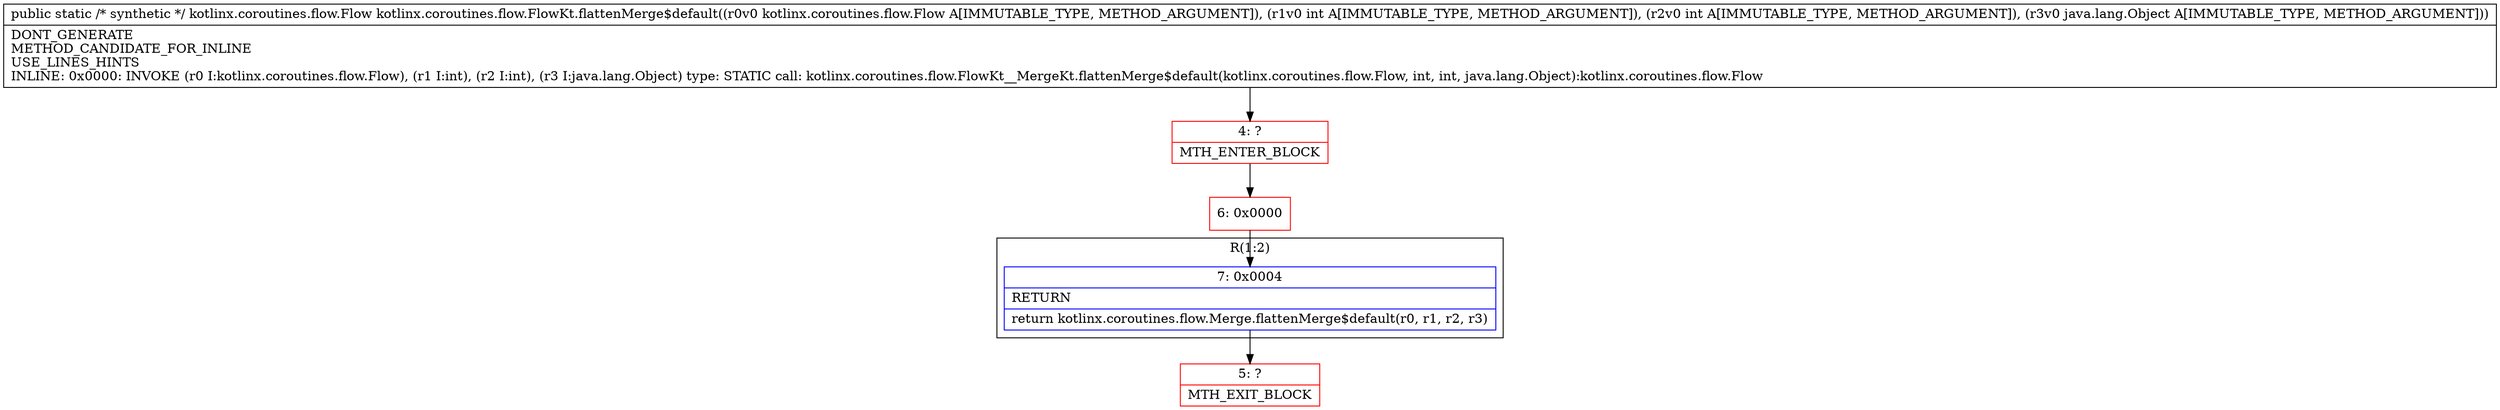 digraph "CFG forkotlinx.coroutines.flow.FlowKt.flattenMerge$default(Lkotlinx\/coroutines\/flow\/Flow;IILjava\/lang\/Object;)Lkotlinx\/coroutines\/flow\/Flow;" {
subgraph cluster_Region_808266992 {
label = "R(1:2)";
node [shape=record,color=blue];
Node_7 [shape=record,label="{7\:\ 0x0004|RETURN\l|return kotlinx.coroutines.flow.Merge.flattenMerge$default(r0, r1, r2, r3)\l}"];
}
Node_4 [shape=record,color=red,label="{4\:\ ?|MTH_ENTER_BLOCK\l}"];
Node_6 [shape=record,color=red,label="{6\:\ 0x0000}"];
Node_5 [shape=record,color=red,label="{5\:\ ?|MTH_EXIT_BLOCK\l}"];
MethodNode[shape=record,label="{public static \/* synthetic *\/ kotlinx.coroutines.flow.Flow kotlinx.coroutines.flow.FlowKt.flattenMerge$default((r0v0 kotlinx.coroutines.flow.Flow A[IMMUTABLE_TYPE, METHOD_ARGUMENT]), (r1v0 int A[IMMUTABLE_TYPE, METHOD_ARGUMENT]), (r2v0 int A[IMMUTABLE_TYPE, METHOD_ARGUMENT]), (r3v0 java.lang.Object A[IMMUTABLE_TYPE, METHOD_ARGUMENT]))  | DONT_GENERATE\lMETHOD_CANDIDATE_FOR_INLINE\lUSE_LINES_HINTS\lINLINE: 0x0000: INVOKE  (r0 I:kotlinx.coroutines.flow.Flow), (r1 I:int), (r2 I:int), (r3 I:java.lang.Object) type: STATIC call: kotlinx.coroutines.flow.FlowKt__MergeKt.flattenMerge$default(kotlinx.coroutines.flow.Flow, int, int, java.lang.Object):kotlinx.coroutines.flow.Flow\l}"];
MethodNode -> Node_4;Node_7 -> Node_5;
Node_4 -> Node_6;
Node_6 -> Node_7;
}

